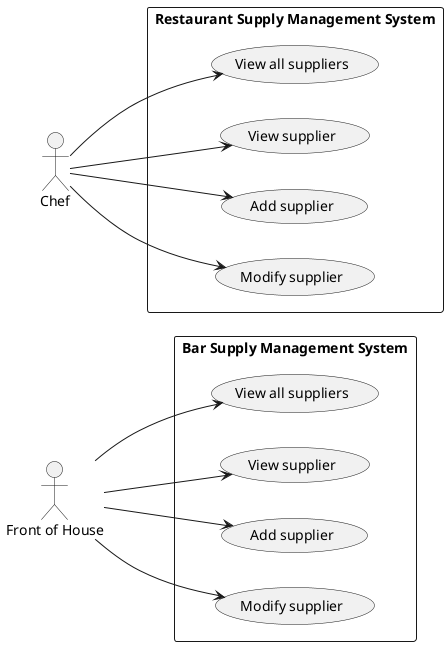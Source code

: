 @startuml

left to right direction

actor "Front of House" as FoH
actor Chef

rectangle "Bar Supply Management System" {
    (View all suppliers) as (BarSupplyAll)
    (View supplier) as (BarSupplyView)
    (Add supplier) as (BarSupplyAdd)
    (Modify supplier) as (BarSupplyUpdate)

    FoH --> (BarSupplyAll)
    FoH --> (BarSupplyView)
    FoH --> (BarSupplyAdd)
    FoH --> (BarSupplyUpdate)
}

rectangle "Restaurant Supply Management System" {
    (View all suppliers) as (RestaurantSupplyAll)
    (View supplier) as (RestaurantSupplyView)
    (Add supplier) as (RestaurantSupplyAdd)
    (Modify supplier) as (RestaurantSupplyUpdate)

    Chef --> (RestaurantSupplyAll)
    Chef --> (RestaurantSupplyView)
    Chef --> (RestaurantSupplyAdd)
    Chef --> (RestaurantSupplyUpdate)
}

@enduml
